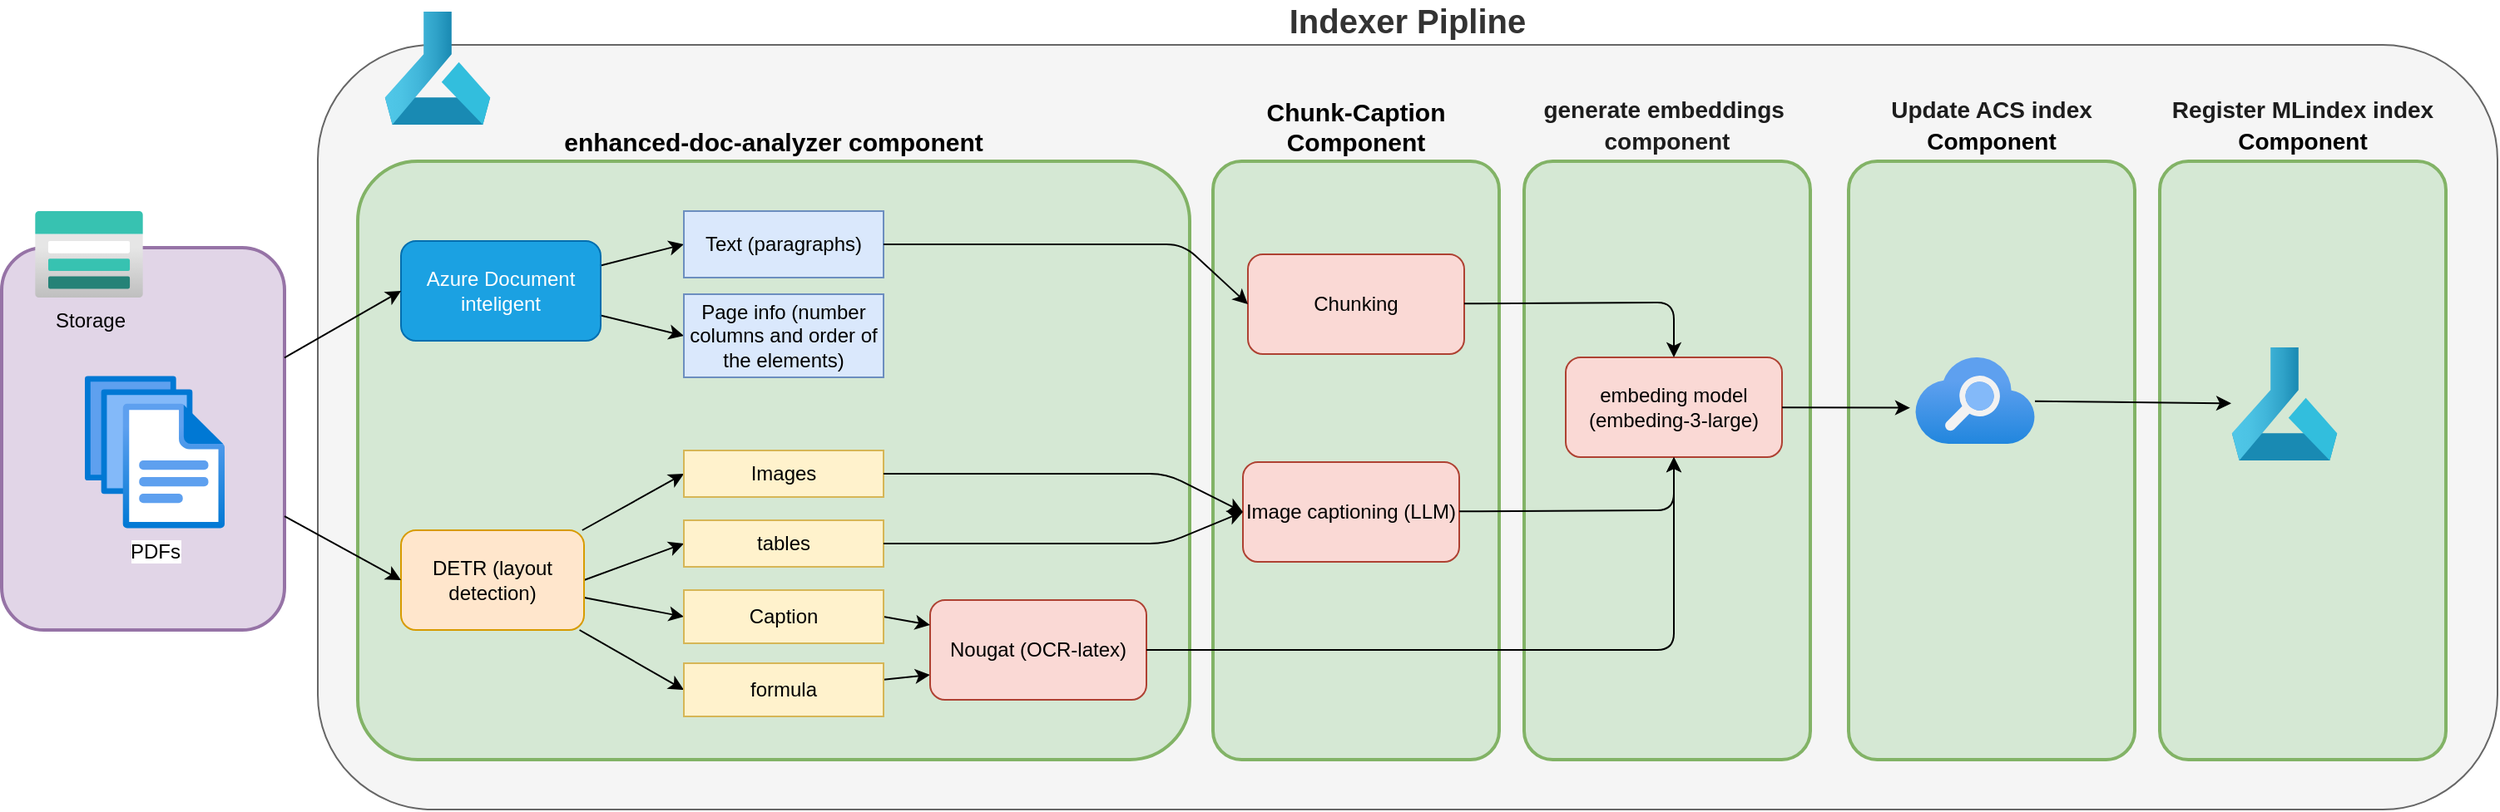 <mxfile>
    <diagram id="JAEv4uqlWOv0D0mYVtIB" name="Page-1">
        <mxGraphModel dx="2171" dy="1731" grid="1" gridSize="10" guides="1" tooltips="1" connect="1" arrows="1" fold="1" page="1" pageScale="1" pageWidth="850" pageHeight="1100" math="0" shadow="0">
            <root>
                <mxCell id="0"/>
                <mxCell id="1" parent="0"/>
                <mxCell id="2" value="Indexer Pipline" style="rounded=1;whiteSpace=wrap;html=1;labelPosition=center;verticalLabelPosition=top;align=center;verticalAlign=bottom;fontStyle=1;fontSize=20;fillColor=#f5f5f5;fontColor=#333333;strokeColor=#666666;" vertex="1" parent="1">
                    <mxGeometry x="320" y="100" width="1310" height="460" as="geometry"/>
                </mxCell>
                <mxCell id="3" value="enhanced-doc-analyzer component" style="rounded=1;whiteSpace=wrap;html=1;fillColor=#d5e8d4;strokeColor=#82b366;strokeWidth=2;fontColor=#000000;labelPosition=center;verticalLabelPosition=top;align=center;verticalAlign=bottom;fontSize=15;fontStyle=1;arcSize=10;" vertex="1" parent="1">
                    <mxGeometry x="344" y="170" width="500" height="360" as="geometry"/>
                </mxCell>
                <mxCell id="4" style="edgeStyle=none;html=1;entryX=0;entryY=0.5;entryDx=0;entryDy=0;" edge="1" parent="1" source="6" target="18">
                    <mxGeometry relative="1" as="geometry"/>
                </mxCell>
                <mxCell id="5" style="edgeStyle=none;html=1;entryX=0;entryY=0.5;entryDx=0;entryDy=0;" edge="1" parent="1" source="6" target="23">
                    <mxGeometry relative="1" as="geometry"/>
                </mxCell>
                <mxCell id="6" value="Azure Document inteligent" style="rounded=1;whiteSpace=wrap;html=1;fillColor=#1ba1e2;fontColor=#ffffff;strokeColor=#006EAF;" vertex="1" parent="1">
                    <mxGeometry x="370" y="218" width="120" height="60" as="geometry"/>
                </mxCell>
                <mxCell id="7" style="edgeStyle=none;html=1;entryX=0;entryY=0.5;entryDx=0;entryDy=0;" edge="1" parent="1" source="11" target="19">
                    <mxGeometry relative="1" as="geometry"/>
                </mxCell>
                <mxCell id="8" style="edgeStyle=none;html=1;entryX=0;entryY=0.5;entryDx=0;entryDy=0;exitX=1;exitY=0.5;exitDx=0;exitDy=0;" edge="1" parent="1" source="11" target="20">
                    <mxGeometry relative="1" as="geometry"/>
                </mxCell>
                <mxCell id="9" style="edgeStyle=none;html=1;entryX=0;entryY=0.5;entryDx=0;entryDy=0;" edge="1" parent="1" source="11" target="22">
                    <mxGeometry relative="1" as="geometry"/>
                </mxCell>
                <mxCell id="10" style="edgeStyle=none;html=1;entryX=0;entryY=0.5;entryDx=0;entryDy=0;" edge="1" parent="1" source="11" target="26">
                    <mxGeometry relative="1" as="geometry"/>
                </mxCell>
                <mxCell id="11" value="DETR (layout detection)" style="rounded=1;whiteSpace=wrap;html=1;fillColor=#ffe6cc;strokeColor=#d79b00;" vertex="1" parent="1">
                    <mxGeometry x="370" y="392" width="110" height="60" as="geometry"/>
                </mxCell>
                <mxCell id="12" value="" style="group" vertex="1" connectable="0" parent="1">
                    <mxGeometry x="130" y="200" width="170" height="270" as="geometry"/>
                </mxCell>
                <mxCell id="13" value="" style="rounded=1;whiteSpace=wrap;html=1;fillColor=#e1d5e7;strokeColor=#9673a6;strokeWidth=2;" vertex="1" parent="12">
                    <mxGeometry y="22" width="170" height="230" as="geometry"/>
                </mxCell>
                <mxCell id="14" value="Storage" style="aspect=fixed;html=1;points=[];align=center;image;fontSize=12;image=img/lib/azure2/storage/Storage_Accounts.svg;labelBackgroundColor=none;labelBorderColor=none;strokeColor=#99FFCC;strokeWidth=2;fontColor=#000000;" vertex="1" parent="12">
                    <mxGeometry x="20" width="65" height="52" as="geometry"/>
                </mxCell>
                <mxCell id="15" value="PDFs&lt;br&gt;" style="aspect=fixed;html=1;points=[];align=center;image;fontSize=12;image=img/lib/azure2/general/Files.svg;" vertex="1" parent="1">
                    <mxGeometry x="180" y="299.06" width="84" height="91.88" as="geometry"/>
                </mxCell>
                <mxCell id="16" style="edgeStyle=none;html=1;entryX=0;entryY=0.5;entryDx=0;entryDy=0;" edge="1" parent="1" source="13" target="6">
                    <mxGeometry relative="1" as="geometry"/>
                </mxCell>
                <mxCell id="17" style="edgeStyle=none;html=1;entryX=0;entryY=0.5;entryDx=0;entryDy=0;" edge="1" parent="1" source="13" target="11">
                    <mxGeometry relative="1" as="geometry"/>
                </mxCell>
                <mxCell id="18" value="Text (paragraphs)" style="rounded=0;whiteSpace=wrap;html=1;fillColor=#dae8fc;strokeColor=#6c8ebf;" vertex="1" parent="1">
                    <mxGeometry x="540" y="200" width="120" height="40" as="geometry"/>
                </mxCell>
                <mxCell id="19" value="Images" style="rounded=0;whiteSpace=wrap;html=1;fillColor=#fff2cc;strokeColor=#d6b656;" vertex="1" parent="1">
                    <mxGeometry x="540" y="344" width="120" height="28" as="geometry"/>
                </mxCell>
                <mxCell id="20" value="tables" style="rounded=0;whiteSpace=wrap;html=1;fillColor=#fff2cc;strokeColor=#d6b656;" vertex="1" parent="1">
                    <mxGeometry x="540" y="386" width="120" height="28" as="geometry"/>
                </mxCell>
                <mxCell id="21" style="edgeStyle=none;html=1;entryX=0;entryY=0.75;entryDx=0;entryDy=0;" edge="1" parent="1" source="22" target="24">
                    <mxGeometry relative="1" as="geometry"/>
                </mxCell>
                <mxCell id="22" value="formula" style="rounded=0;whiteSpace=wrap;html=1;fillColor=#fff2cc;strokeColor=#d6b656;" vertex="1" parent="1">
                    <mxGeometry x="540" y="472" width="120" height="32" as="geometry"/>
                </mxCell>
                <mxCell id="23" value="Page info (number columns and order of the elements)" style="rounded=0;whiteSpace=wrap;html=1;fillColor=#dae8fc;strokeColor=#6c8ebf;" vertex="1" parent="1">
                    <mxGeometry x="540" y="250" width="120" height="50" as="geometry"/>
                </mxCell>
                <mxCell id="24" value="Nougat (OCR-latex)" style="rounded=1;whiteSpace=wrap;html=1;fillColor=#fad9d5;strokeColor=#ae4132;" vertex="1" parent="1">
                    <mxGeometry x="688" y="434" width="130" height="60" as="geometry"/>
                </mxCell>
                <mxCell id="25" style="edgeStyle=none;html=1;entryX=0;entryY=0.25;entryDx=0;entryDy=0;exitX=1;exitY=0.5;exitDx=0;exitDy=0;" edge="1" parent="1" source="26" target="24">
                    <mxGeometry relative="1" as="geometry">
                        <mxPoint x="660" y="443.462" as="sourcePoint"/>
                        <mxPoint x="730" y="444" as="targetPoint"/>
                    </mxGeometry>
                </mxCell>
                <mxCell id="26" value="Caption" style="rounded=0;whiteSpace=wrap;html=1;fillColor=#fff2cc;strokeColor=#d6b656;" vertex="1" parent="1">
                    <mxGeometry x="540" y="428" width="120" height="32" as="geometry"/>
                </mxCell>
                <mxCell id="27" value="Chunk-Caption Component" style="rounded=1;whiteSpace=wrap;html=1;fillColor=#d5e8d4;strokeColor=#82b366;strokeWidth=2;fontColor=#000000;labelPosition=center;verticalLabelPosition=top;align=center;verticalAlign=bottom;fontSize=15;fontStyle=1;arcSize=10;" vertex="1" parent="1">
                    <mxGeometry x="858" y="170" width="172" height="360" as="geometry"/>
                </mxCell>
                <mxCell id="28" value="Image captioning (LLM)" style="rounded=1;whiteSpace=wrap;html=1;fillColor=#fad9d5;strokeColor=#ae4132;" vertex="1" parent="1">
                    <mxGeometry x="876" y="351" width="130" height="60" as="geometry"/>
                </mxCell>
                <mxCell id="29" style="edgeStyle=none;html=1;entryX=0;entryY=0.5;entryDx=0;entryDy=0;" edge="1" parent="1" source="19" target="28">
                    <mxGeometry relative="1" as="geometry">
                        <Array as="points">
                            <mxPoint x="830" y="358"/>
                        </Array>
                    </mxGeometry>
                </mxCell>
                <mxCell id="30" style="edgeStyle=none;html=1;entryX=0;entryY=0.5;entryDx=0;entryDy=0;" edge="1" parent="1" source="20" target="28">
                    <mxGeometry relative="1" as="geometry">
                        <Array as="points">
                            <mxPoint x="830" y="400"/>
                        </Array>
                    </mxGeometry>
                </mxCell>
                <mxCell id="31" value="Chunking" style="rounded=1;whiteSpace=wrap;html=1;fillColor=#fad9d5;strokeColor=#ae4132;" vertex="1" parent="1">
                    <mxGeometry x="879" y="226" width="130" height="60" as="geometry"/>
                </mxCell>
                <mxCell id="32" style="edgeStyle=none;html=1;entryX=0;entryY=0.5;entryDx=0;entryDy=0;" edge="1" parent="1" source="18" target="31">
                    <mxGeometry relative="1" as="geometry">
                        <Array as="points">
                            <mxPoint x="840" y="220"/>
                        </Array>
                    </mxGeometry>
                </mxCell>
                <mxCell id="33" value="&lt;div style=&quot;font-size: 14px; line-height: 19px; white-space: pre;&quot;&gt;&lt;font style=&quot;color: rgb(29, 29, 29);&quot;&gt;generate embeddings &lt;/font&gt;&lt;/div&gt;&lt;div style=&quot;font-size: 14px; line-height: 19px; white-space: pre;&quot;&gt;&lt;font style=&quot;color: rgb(29, 29, 29);&quot;&gt;component&lt;/font&gt;&lt;/div&gt;" style="rounded=1;whiteSpace=wrap;html=1;fillColor=#d5e8d4;strokeColor=#82b366;strokeWidth=2;fontColor=#000000;labelPosition=center;verticalLabelPosition=top;align=center;verticalAlign=bottom;fontSize=15;fontStyle=1;arcSize=10;" vertex="1" parent="1">
                    <mxGeometry x="1045" y="170" width="172" height="360" as="geometry"/>
                </mxCell>
                <mxCell id="34" value="embeding model&lt;br&gt;(embeding-3-large)" style="rounded=1;whiteSpace=wrap;html=1;fillColor=#fad9d5;strokeColor=#ae4132;" vertex="1" parent="1">
                    <mxGeometry x="1070" y="288" width="130" height="60" as="geometry"/>
                </mxCell>
                <mxCell id="35" value="&lt;div style=&quot;font-size: 14px; line-height: 19px; white-space: pre;&quot;&gt;&lt;font color=&quot;#1d1d1d&quot;&gt;Update ACS index&lt;/font&gt;&lt;/div&gt;&lt;div style=&quot;font-size: 14px; line-height: 19px; white-space: pre;&quot;&gt;Component&lt;/div&gt;" style="rounded=1;whiteSpace=wrap;html=1;fillColor=#d5e8d4;strokeColor=#82b366;strokeWidth=2;fontColor=#000000;labelPosition=center;verticalLabelPosition=top;align=center;verticalAlign=bottom;fontSize=15;fontStyle=1;arcSize=10;" vertex="1" parent="1">
                    <mxGeometry x="1240" y="170" width="172" height="360" as="geometry"/>
                </mxCell>
                <mxCell id="36" style="edgeStyle=none;html=1;entryX=0.5;entryY=0;entryDx=0;entryDy=0;" edge="1" parent="1" source="31" target="34">
                    <mxGeometry relative="1" as="geometry">
                        <Array as="points">
                            <mxPoint x="1135" y="255"/>
                        </Array>
                    </mxGeometry>
                </mxCell>
                <mxCell id="37" style="edgeStyle=none;html=1;entryX=0.5;entryY=1;entryDx=0;entryDy=0;" edge="1" parent="1" source="28" target="34">
                    <mxGeometry relative="1" as="geometry">
                        <Array as="points">
                            <mxPoint x="1135" y="380"/>
                        </Array>
                    </mxGeometry>
                </mxCell>
                <mxCell id="38" value="" style="aspect=fixed;html=1;points=[];align=center;image;fontSize=12;image=img/lib/azure2/app_services/Search_Services.svg;labelBackgroundColor=none;labelBorderColor=none;strokeColor=#99FFCC;strokeWidth=2;fontColor=#000000;" vertex="1" parent="1">
                    <mxGeometry x="1280" y="288" width="72" height="52" as="geometry"/>
                </mxCell>
                <mxCell id="39" style="edgeStyle=none;html=1;entryX=-0.042;entryY=0.583;entryDx=0;entryDy=0;entryPerimeter=0;" edge="1" parent="1" source="34" target="38">
                    <mxGeometry relative="1" as="geometry"/>
                </mxCell>
                <mxCell id="40" value="&lt;div style=&quot;font-size: 14px; line-height: 19px; white-space: pre;&quot;&gt;&lt;font color=&quot;#1d1d1d&quot;&gt;Register MLindex index&lt;/font&gt;&lt;/div&gt;&lt;div style=&quot;font-size: 14px; line-height: 19px; white-space: pre;&quot;&gt;Component&lt;/div&gt;" style="rounded=1;whiteSpace=wrap;html=1;fillColor=#d5e8d4;strokeColor=#82b366;strokeWidth=2;fontColor=#000000;labelPosition=center;verticalLabelPosition=top;align=center;verticalAlign=bottom;fontSize=15;fontStyle=1;arcSize=10;" vertex="1" parent="1">
                    <mxGeometry x="1427" y="170" width="172" height="360" as="geometry"/>
                </mxCell>
                <mxCell id="41" value="" style="image;aspect=fixed;html=1;points=[];align=center;fontSize=12;image=img/lib/azure2/ai_machine_learning/Machine_Learning.svg;" vertex="1" parent="1">
                    <mxGeometry x="1470" y="282" width="64" height="68" as="geometry"/>
                </mxCell>
                <mxCell id="42" style="edgeStyle=none;html=1;" edge="1" parent="1" source="38" target="41">
                    <mxGeometry relative="1" as="geometry"/>
                </mxCell>
                <mxCell id="43" style="edgeStyle=none;html=1;entryX=0.5;entryY=1;entryDx=0;entryDy=0;" edge="1" parent="1" source="24" target="34">
                    <mxGeometry relative="1" as="geometry">
                        <Array as="points">
                            <mxPoint x="1135" y="464"/>
                        </Array>
                    </mxGeometry>
                </mxCell>
                <mxCell id="44" value="" style="image;aspect=fixed;html=1;points=[];align=center;fontSize=12;image=img/lib/azure2/ai_machine_learning/Machine_Learning.svg;" vertex="1" parent="1">
                    <mxGeometry x="360" y="80" width="64" height="68" as="geometry"/>
                </mxCell>
            </root>
        </mxGraphModel>
    </diagram>
</mxfile>
